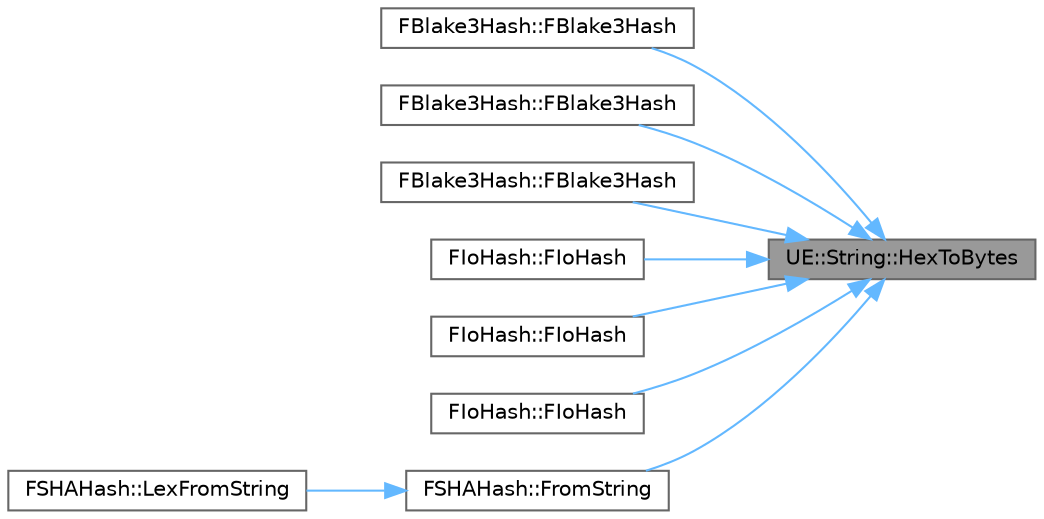digraph "UE::String::HexToBytes"
{
 // INTERACTIVE_SVG=YES
 // LATEX_PDF_SIZE
  bgcolor="transparent";
  edge [fontname=Helvetica,fontsize=10,labelfontname=Helvetica,labelfontsize=10];
  node [fontname=Helvetica,fontsize=10,shape=box,height=0.2,width=0.4];
  rankdir="RL";
  Node1 [id="Node000001",label="UE::String::HexToBytes",height=0.2,width=0.4,color="gray40", fillcolor="grey60", style="filled", fontcolor="black",tooltip="Convert an array of hex digits into an array of bytes."];
  Node1 -> Node2 [id="edge1_Node000001_Node000002",dir="back",color="steelblue1",style="solid",tooltip=" "];
  Node2 [id="Node000002",label="FBlake3Hash::FBlake3Hash",height=0.2,width=0.4,color="grey40", fillcolor="white", style="filled",URL="$d6/d14/structFBlake3Hash.html#a78708753607d36904aa77edf7304433d",tooltip="Construct a hash from a 64-character hex string."];
  Node1 -> Node3 [id="edge2_Node000001_Node000003",dir="back",color="steelblue1",style="solid",tooltip=" "];
  Node3 [id="Node000003",label="FBlake3Hash::FBlake3Hash",height=0.2,width=0.4,color="grey40", fillcolor="white", style="filled",URL="$d6/d14/structFBlake3Hash.html#a71f386c619c94e3f484b8099eac163d7",tooltip=" "];
  Node1 -> Node4 [id="edge3_Node000001_Node000004",dir="back",color="steelblue1",style="solid",tooltip=" "];
  Node4 [id="Node000004",label="FBlake3Hash::FBlake3Hash",height=0.2,width=0.4,color="grey40", fillcolor="white", style="filled",URL="$d6/d14/structFBlake3Hash.html#adcea1c6991ff320fb37611a8b7d77204",tooltip=" "];
  Node1 -> Node5 [id="edge4_Node000001_Node000005",dir="back",color="steelblue1",style="solid",tooltip=" "];
  Node5 [id="Node000005",label="FIoHash::FIoHash",height=0.2,width=0.4,color="grey40", fillcolor="white", style="filled",URL="$d9/dfe/structFIoHash.html#a537ea82d75bd6f63439de21ce7c42046",tooltip="Construct a hash from a 40-character hex string."];
  Node1 -> Node6 [id="edge5_Node000001_Node000006",dir="back",color="steelblue1",style="solid",tooltip=" "];
  Node6 [id="Node000006",label="FIoHash::FIoHash",height=0.2,width=0.4,color="grey40", fillcolor="white", style="filled",URL="$d9/dfe/structFIoHash.html#abbf2d8dbc79f51ee222cc10a98ae4706",tooltip=" "];
  Node1 -> Node7 [id="edge6_Node000001_Node000007",dir="back",color="steelblue1",style="solid",tooltip=" "];
  Node7 [id="Node000007",label="FIoHash::FIoHash",height=0.2,width=0.4,color="grey40", fillcolor="white", style="filled",URL="$d9/dfe/structFIoHash.html#a0450e0ed6e6a7aebfefa17b29b17307c",tooltip=" "];
  Node1 -> Node8 [id="edge7_Node000001_Node000008",dir="back",color="steelblue1",style="solid",tooltip=" "];
  Node8 [id="Node000008",label="FSHAHash::FromString",height=0.2,width=0.4,color="grey40", fillcolor="white", style="filled",URL="$df/d38/classFSHAHash.html#a4617344e757b5fbce061e7434151c5e4",tooltip=" "];
  Node8 -> Node9 [id="edge8_Node000008_Node000009",dir="back",color="steelblue1",style="solid",tooltip=" "];
  Node9 [id="Node000009",label="FSHAHash::LexFromString",height=0.2,width=0.4,color="grey40", fillcolor="white", style="filled",URL="$df/d38/classFSHAHash.html#ad901167722360f4b5cc9f60ce6a108e6",tooltip=" "];
}
